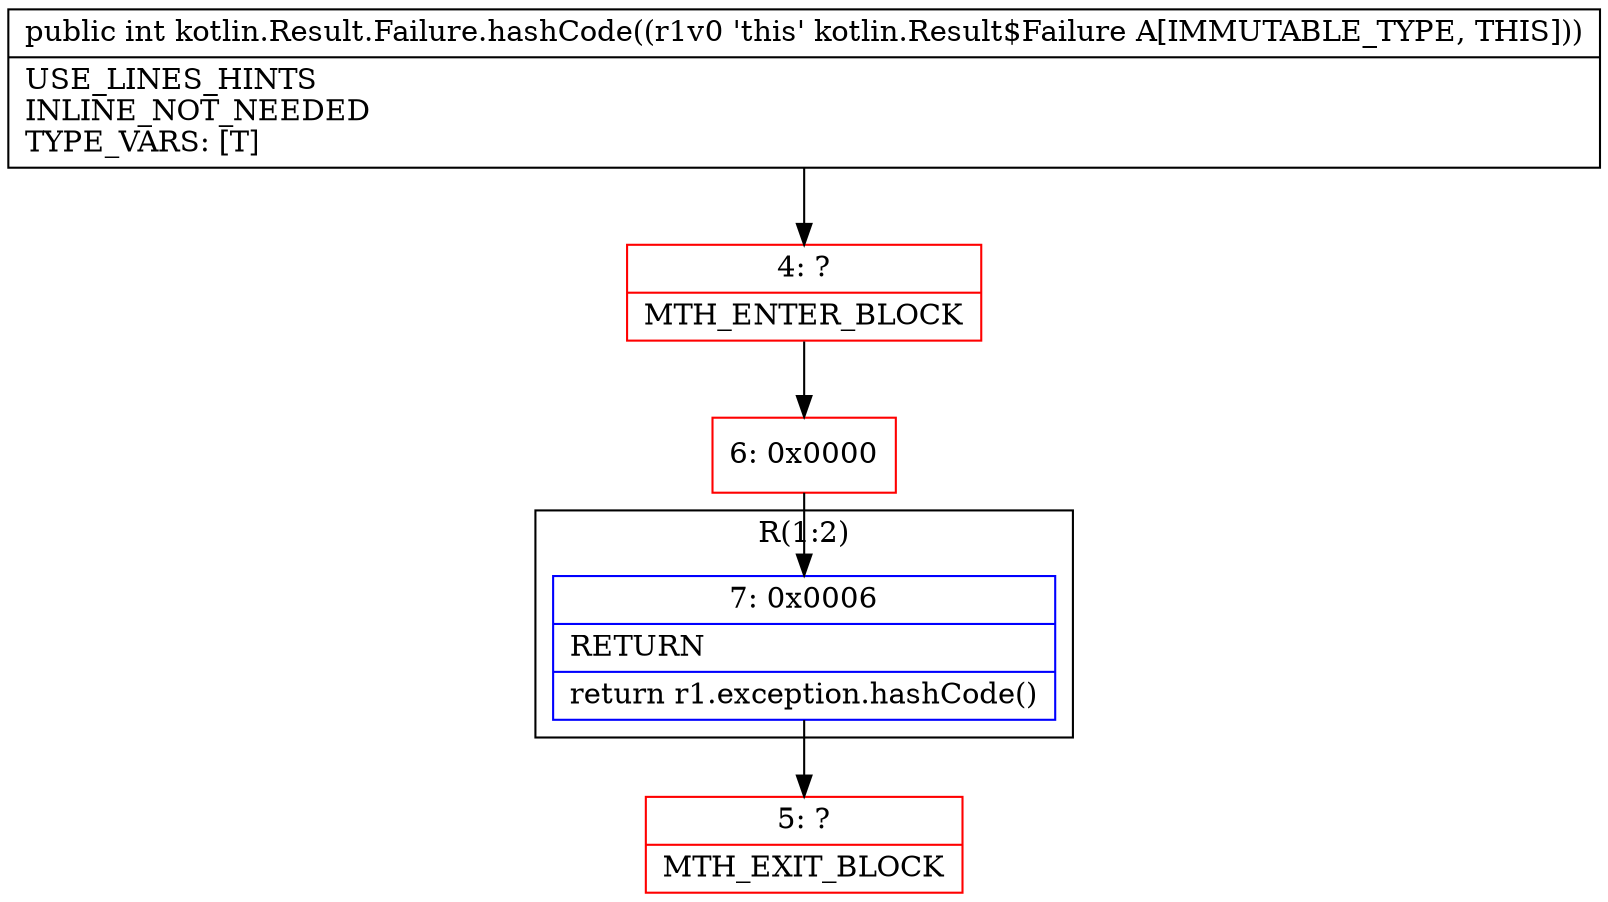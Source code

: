 digraph "CFG forkotlin.Result.Failure.hashCode()I" {
subgraph cluster_Region_1018279774 {
label = "R(1:2)";
node [shape=record,color=blue];
Node_7 [shape=record,label="{7\:\ 0x0006|RETURN\l|return r1.exception.hashCode()\l}"];
}
Node_4 [shape=record,color=red,label="{4\:\ ?|MTH_ENTER_BLOCK\l}"];
Node_6 [shape=record,color=red,label="{6\:\ 0x0000}"];
Node_5 [shape=record,color=red,label="{5\:\ ?|MTH_EXIT_BLOCK\l}"];
MethodNode[shape=record,label="{public int kotlin.Result.Failure.hashCode((r1v0 'this' kotlin.Result$Failure A[IMMUTABLE_TYPE, THIS]))  | USE_LINES_HINTS\lINLINE_NOT_NEEDED\lTYPE_VARS: [T]\l}"];
MethodNode -> Node_4;Node_7 -> Node_5;
Node_4 -> Node_6;
Node_6 -> Node_7;
}

